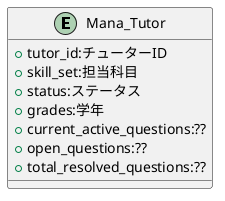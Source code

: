 @startuml

entity "Mana_Tutor" {
    + tutor_id:チューターID
    + skill_set:担当科目
    + status:ステータス
    + grades:学年
    + current_active_questions:??
    + open_questions:??
    + total_resolved_questions:??
}

@enduml

